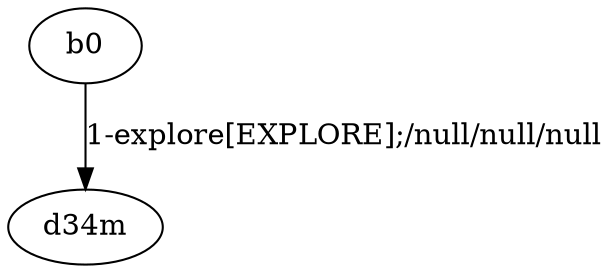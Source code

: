# Total number of goals covered by this test: 1
# b0 --> d34m

digraph g {
"b0" -> "d34m" [label = "1-explore[EXPLORE];/null/null/null"];
}